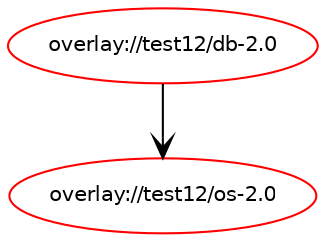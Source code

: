 digraph prolog {

newrank=true;
concentrate=true;
compound=true;
graph [rankdir=TD];#, ranksep=2.5, nodesep=0.2];
edge  [arrowhead=vee];
node  [fontname=Helvetica,fontsize=10];

"overlay://test12/db-2.0" [color=red, href="../test12/db-2.0-depend.svg"];
"overlay://test12/db-2.0" -> "overlay://test12/os-2.0"
"overlay://test12/os-2.0" [color=red, href="../test12/os-2.0-depend.svg"];
}
